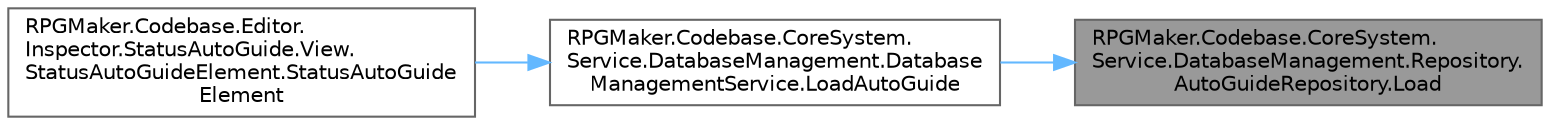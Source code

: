 digraph "RPGMaker.Codebase.CoreSystem.Service.DatabaseManagement.Repository.AutoGuideRepository.Load"
{
 // LATEX_PDF_SIZE
  bgcolor="transparent";
  edge [fontname=Helvetica,fontsize=10,labelfontname=Helvetica,labelfontsize=10];
  node [fontname=Helvetica,fontsize=10,shape=box,height=0.2,width=0.4];
  rankdir="RL";
  Node1 [id="Node000001",label="RPGMaker.Codebase.CoreSystem.\lService.DatabaseManagement.Repository.\lAutoGuideRepository.Load",height=0.2,width=0.4,color="gray40", fillcolor="grey60", style="filled", fontcolor="black",tooltip="😁 読込"];
  Node1 -> Node2 [id="edge1_Node000001_Node000002",dir="back",color="steelblue1",style="solid",tooltip=" "];
  Node2 [id="Node000002",label="RPGMaker.Codebase.CoreSystem.\lService.DatabaseManagement.Database\lManagementService.LoadAutoGuide",height=0.2,width=0.4,color="grey40", fillcolor="white", style="filled",URL="$db/db0/class_r_p_g_maker_1_1_codebase_1_1_core_system_1_1_service_1_1_database_management_1_1_database_management_service.html#a2e4c4f6c25fccabbfc8c6184251abcaa",tooltip="😁 自動ガイド読込"];
  Node2 -> Node3 [id="edge2_Node000002_Node000003",dir="back",color="steelblue1",style="solid",tooltip=" "];
  Node3 [id="Node000003",label="RPGMaker.Codebase.Editor.\lInspector.StatusAutoGuide.View.\lStatusAutoGuideElement.StatusAutoGuide\lElement",height=0.2,width=0.4,color="grey40", fillcolor="white", style="filled",URL="$df/d0e/class_r_p_g_maker_1_1_codebase_1_1_editor_1_1_inspector_1_1_status_auto_guide_1_1_view_1_1_status_auto_guide_element.html#a1439c072b2678c144f38670fec561a4f",tooltip=" "];
}

